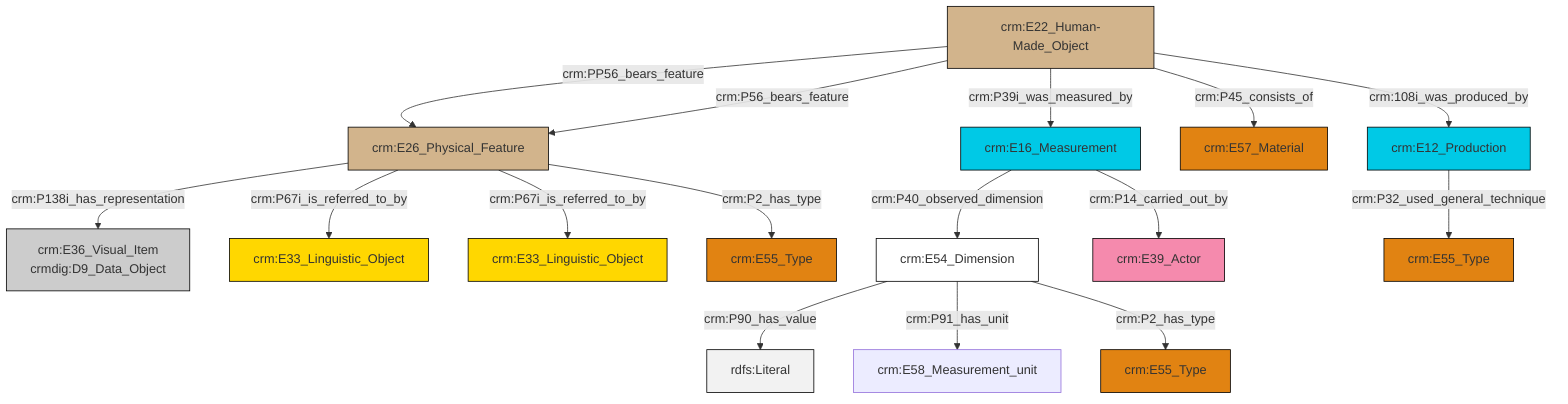 graph TD
classDef Literal fill:#f2f2f2,stroke:#000000;
classDef CRM_Entity fill:#FFFFFF,stroke:#000000;
classDef Temporal_Entity fill:#00C9E6, stroke:#000000;
classDef Type fill:#E18312, stroke:#000000;
classDef Time-Span fill:#2C9C91, stroke:#000000;
classDef Appellation fill:#FFEB7F, stroke:#000000;
classDef Place fill:#008836, stroke:#000000;
classDef Persistent_Item fill:#B266B2, stroke:#000000;
classDef Conceptual_Object fill:#FFD700, stroke:#000000;
classDef Physical_Thing fill:#D2B48C, stroke:#000000;
classDef Actor fill:#f58aad, stroke:#000000;
classDef PC_Classes fill:#4ce600, stroke:#000000;
classDef Multi fill:#cccccc,stroke:#000000;

0["crm:E54_Dimension"]:::CRM_Entity -->|crm:P90_has_value| 1[rdfs:Literal]:::Literal
2["crm:E26_Physical_Feature"]:::Physical_Thing -->|crm:P138i_has_representation| 3["crm:E36_Visual_Item<br>crmdig:D9_Data_Object"]:::Multi
0["crm:E54_Dimension"]:::CRM_Entity -->|crm:P91_has_unit| 8["crm:E58_Measurement_unit"]:::Default
10["crm:E22_Human-Made_Object"]:::Physical_Thing -->|crm:PP56_bears_feature| 2["crm:E26_Physical_Feature"]:::Physical_Thing
10["crm:E22_Human-Made_Object"]:::Physical_Thing -->|crm:P56_bears_feature| 2["crm:E26_Physical_Feature"]:::Physical_Thing
14["crm:E12_Production"]:::Temporal_Entity -->|crm:P32_used_general_technique| 6["crm:E55_Type"]:::Type
2["crm:E26_Physical_Feature"]:::Physical_Thing -->|crm:P67i_is_referred_to_by| 16["crm:E33_Linguistic_Object"]:::Conceptual_Object
2["crm:E26_Physical_Feature"]:::Physical_Thing -->|crm:P67i_is_referred_to_by| 17["crm:E33_Linguistic_Object"]:::Conceptual_Object
4["crm:E16_Measurement"]:::Temporal_Entity -->|crm:P40_observed_dimension| 0["crm:E54_Dimension"]:::CRM_Entity
0["crm:E54_Dimension"]:::CRM_Entity -->|crm:P2_has_type| 20["crm:E55_Type"]:::Type
10["crm:E22_Human-Made_Object"]:::Physical_Thing -->|crm:P39i_was_measured_by| 4["crm:E16_Measurement"]:::Temporal_Entity
10["crm:E22_Human-Made_Object"]:::Physical_Thing -->|crm:P45_consists_of| 24["crm:E57_Material"]:::Type
2["crm:E26_Physical_Feature"]:::Physical_Thing -->|crm:P2_has_type| 22["crm:E55_Type"]:::Type
10["crm:E22_Human-Made_Object"]:::Physical_Thing -->|crm:108i_was_produced_by| 14["crm:E12_Production"]:::Temporal_Entity
4["crm:E16_Measurement"]:::Temporal_Entity -->|crm:P14_carried_out_by| 11["crm:E39_Actor"]:::Actor